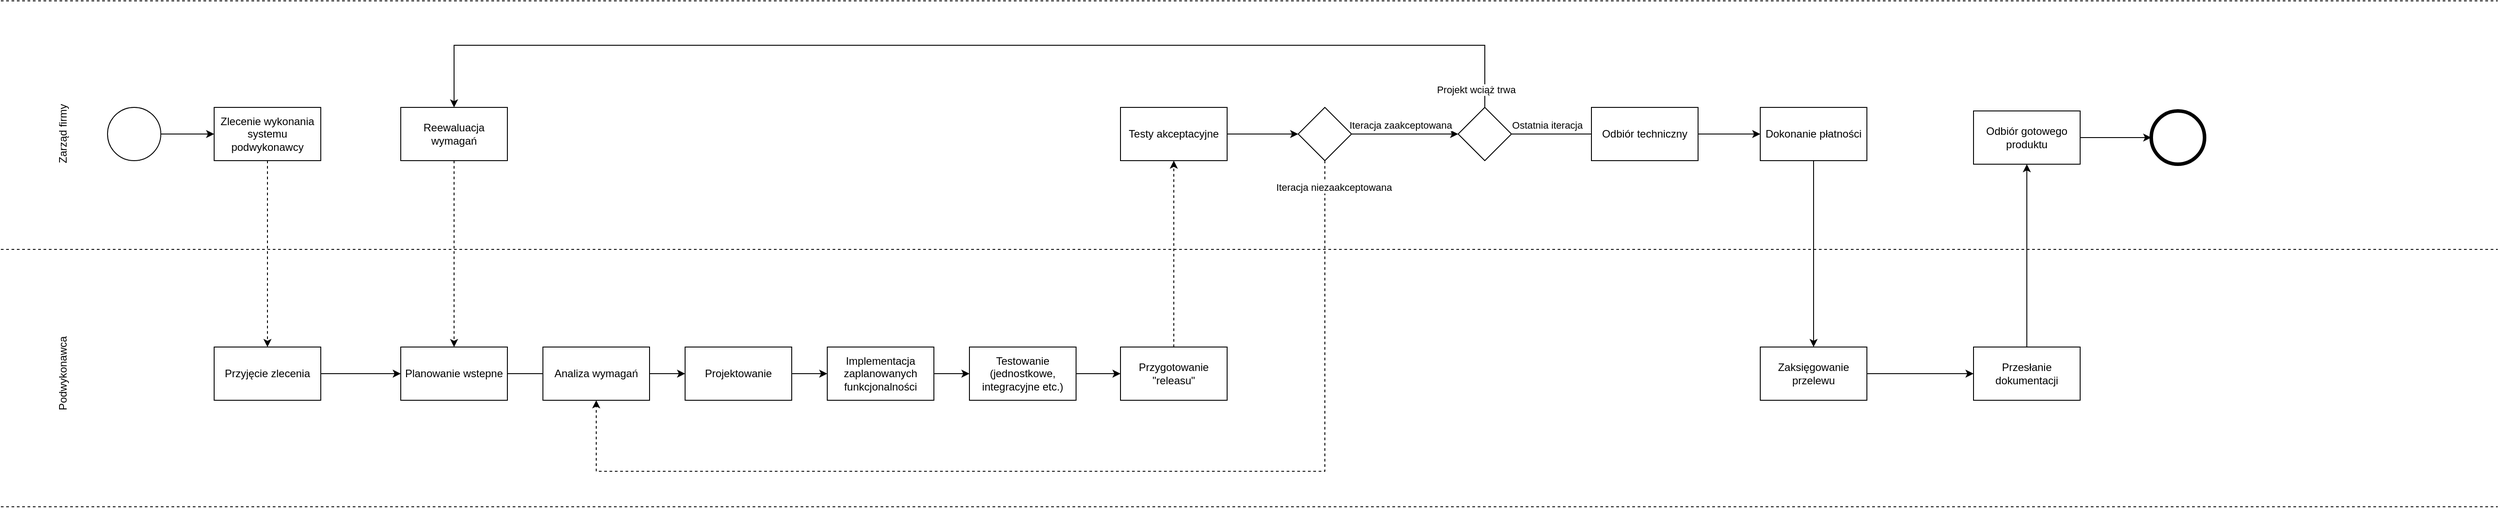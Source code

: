 <mxfile>
    <diagram id="FjbKU2TkHf-FgcIYEONi" name="Page-1">
        <mxGraphModel dx="1468" dy="912" grid="1" gridSize="10" guides="1" tooltips="1" connect="1" arrows="1" fold="1" page="1" pageScale="1" pageWidth="1654" pageHeight="1169" math="0" shadow="0">
            <root>
                <mxCell id="0"/>
                <mxCell id="1" parent="0"/>
                <mxCell id="OOJPEmCvYnQpd_MHclPF-3" value="Zarząd firmy" style="text;html=1;align=center;verticalAlign=middle;resizable=0;points=[];autosize=1;strokeColor=none;fillColor=none;rotation=-90;" vertex="1" parent="1">
                    <mxGeometry x="60" y="570" width="80" height="20" as="geometry"/>
                </mxCell>
                <mxCell id="OOJPEmCvYnQpd_MHclPF-6" style="edgeStyle=none;html=1;entryX=0;entryY=0.5;entryDx=0;entryDy=0;" edge="1" parent="1" source="OOJPEmCvYnQpd_MHclPF-4" target="2">
                    <mxGeometry relative="1" as="geometry"/>
                </mxCell>
                <mxCell id="OOJPEmCvYnQpd_MHclPF-4" value="" style="ellipse;whiteSpace=wrap;html=1;aspect=fixed;strokeWidth=1;" vertex="1" parent="1">
                    <mxGeometry x="150" y="550" width="60" height="60" as="geometry"/>
                </mxCell>
                <mxCell id="2" value="Zlecenie wykonania systemu podwykonawcy" style="rounded=0;whiteSpace=wrap;html=1;" vertex="1" parent="1">
                    <mxGeometry x="270" y="550" width="120" height="60" as="geometry"/>
                </mxCell>
                <mxCell id="OOJPEmCvYnQpd_MHclPF-5" value="" style="endArrow=none;dashed=1;html=1;" edge="1" parent="1">
                    <mxGeometry width="50" height="50" relative="1" as="geometry">
                        <mxPoint x="30" y="430" as="sourcePoint"/>
                        <mxPoint x="2840" y="430" as="targetPoint"/>
                    </mxGeometry>
                </mxCell>
                <mxCell id="t8X6_hmyEkohMRzOjcAu-3" value="Podwykonawca" style="text;html=1;align=center;verticalAlign=middle;resizable=0;points=[];autosize=1;strokeColor=none;fillColor=none;rotation=-90;" vertex="1" parent="1">
                    <mxGeometry x="50" y="840" width="100" height="20" as="geometry"/>
                </mxCell>
                <mxCell id="OOJPEmCvYnQpd_MHclPF-7" value="" style="endArrow=none;dashed=1;html=1;" edge="1" parent="1">
                    <mxGeometry width="50" height="50" relative="1" as="geometry">
                        <mxPoint x="30" y="710" as="sourcePoint"/>
                        <mxPoint x="2840" y="710" as="targetPoint"/>
                    </mxGeometry>
                </mxCell>
                <mxCell id="OOJPEmCvYnQpd_MHclPF-8" value="" style="endArrow=none;dashed=1;html=1;" edge="1" parent="1">
                    <mxGeometry width="50" height="50" relative="1" as="geometry">
                        <mxPoint x="30" y="1000" as="sourcePoint"/>
                        <mxPoint x="2840" y="1000" as="targetPoint"/>
                    </mxGeometry>
                </mxCell>
                <mxCell id="OOJPEmCvYnQpd_MHclPF-11" style="edgeStyle=none;html=1;entryX=0;entryY=0.5;entryDx=0;entryDy=0;" edge="1" parent="1" source="OOJPEmCvYnQpd_MHclPF-9" target="3">
                    <mxGeometry relative="1" as="geometry"/>
                </mxCell>
                <mxCell id="OOJPEmCvYnQpd_MHclPF-9" value="Przyjęcie zlecenia" style="rounded=0;whiteSpace=wrap;html=1;" vertex="1" parent="1">
                    <mxGeometry x="270" y="820" width="120" height="60" as="geometry"/>
                </mxCell>
                <mxCell id="OOJPEmCvYnQpd_MHclPF-12" style="edgeStyle=none;html=1;" edge="1" parent="1" source="3">
                    <mxGeometry relative="1" as="geometry">
                        <mxPoint x="700" y="850" as="targetPoint"/>
                    </mxGeometry>
                </mxCell>
                <mxCell id="3" value="Planowanie wstepne" style="rounded=0;whiteSpace=wrap;html=1;" vertex="1" parent="1">
                    <mxGeometry x="480" y="820" width="120" height="60" as="geometry"/>
                </mxCell>
                <mxCell id="OOJPEmCvYnQpd_MHclPF-10" value="" style="endArrow=classic;html=1;entryX=0.5;entryY=0;entryDx=0;entryDy=0;exitX=0.5;exitY=1;exitDx=0;exitDy=0;dashed=1;" edge="1" parent="1" source="2" target="OOJPEmCvYnQpd_MHclPF-9">
                    <mxGeometry width="50" height="50" relative="1" as="geometry">
                        <mxPoint x="305" y="670" as="sourcePoint"/>
                        <mxPoint x="355" y="620" as="targetPoint"/>
                    </mxGeometry>
                </mxCell>
                <mxCell id="OOJPEmCvYnQpd_MHclPF-16" style="edgeStyle=none;html=1;dashed=1;" edge="1" parent="1" source="OOJPEmCvYnQpd_MHclPF-15" target="OOJPEmCvYnQpd_MHclPF-17">
                    <mxGeometry relative="1" as="geometry">
                        <mxPoint x="1350" y="620" as="targetPoint"/>
                    </mxGeometry>
                </mxCell>
                <mxCell id="OOJPEmCvYnQpd_MHclPF-15" value="Przygotowanie &quot;releasu&quot;" style="rounded=0;whiteSpace=wrap;html=1;" vertex="1" parent="1">
                    <mxGeometry x="1290" y="820" width="120" height="60" as="geometry"/>
                </mxCell>
                <mxCell id="OOJPEmCvYnQpd_MHclPF-18" style="edgeStyle=none;html=1;entryX=0;entryY=0.5;entryDx=0;entryDy=0;" edge="1" parent="1" source="OOJPEmCvYnQpd_MHclPF-17" target="OOJPEmCvYnQpd_MHclPF-19">
                    <mxGeometry relative="1" as="geometry">
                        <mxPoint x="1490" y="580" as="targetPoint"/>
                    </mxGeometry>
                </mxCell>
                <mxCell id="OOJPEmCvYnQpd_MHclPF-17" value="Testy akceptacyjne" style="rounded=0;whiteSpace=wrap;html=1;" vertex="1" parent="1">
                    <mxGeometry x="1290" y="550" width="120" height="60" as="geometry"/>
                </mxCell>
                <mxCell id="t8X6_hmyEkohMRzOjcAu-4" style="edgeStyle=none;html=1;exitX=0.5;exitY=1;exitDx=0;exitDy=0;entryX=0.5;entryY=1;entryDx=0;entryDy=0;rounded=0;dashed=1;" edge="1" parent="1" source="OOJPEmCvYnQpd_MHclPF-19" target="OOJPEmCvYnQpd_MHclPF-40">
                    <mxGeometry relative="1" as="geometry">
                        <mxPoint x="760" y="880" as="targetPoint"/>
                        <Array as="points">
                            <mxPoint x="1520" y="960"/>
                            <mxPoint x="1170" y="960"/>
                            <mxPoint x="760" y="960"/>
                            <mxPoint x="700" y="960"/>
                        </Array>
                    </mxGeometry>
                </mxCell>
                <mxCell id="OOJPEmCvYnQpd_MHclPF-22" style="edgeStyle=none;rounded=0;html=1;entryX=0;entryY=0.5;entryDx=0;entryDy=0;" edge="1" parent="1" source="OOJPEmCvYnQpd_MHclPF-19" target="OOJPEmCvYnQpd_MHclPF-32">
                    <mxGeometry relative="1" as="geometry">
                        <mxPoint x="1680" y="580" as="targetPoint"/>
                    </mxGeometry>
                </mxCell>
                <mxCell id="OOJPEmCvYnQpd_MHclPF-29" value="Iteracja zaakceptowana" style="edgeLabel;html=1;align=center;verticalAlign=middle;resizable=0;points=[];" vertex="1" connectable="0" parent="OOJPEmCvYnQpd_MHclPF-22">
                    <mxGeometry x="-0.328" y="-1" relative="1" as="geometry">
                        <mxPoint x="14" y="-11" as="offset"/>
                    </mxGeometry>
                </mxCell>
                <mxCell id="OOJPEmCvYnQpd_MHclPF-19" value="" style="rhombus;whiteSpace=wrap;html=1;" vertex="1" parent="1">
                    <mxGeometry x="1490" y="550" width="60" height="60" as="geometry"/>
                </mxCell>
                <mxCell id="t8X6_hmyEkohMRzOjcAu-5" value="Iteracja niezaakceptowana" style="edgeLabel;html=1;align=center;verticalAlign=middle;resizable=0;points=[];" connectable="0" vertex="1" parent="1">
                    <mxGeometry x="1530" y="640" as="geometry"/>
                </mxCell>
                <mxCell id="OOJPEmCvYnQpd_MHclPF-24" style="edgeStyle=none;rounded=0;html=1;entryX=0.5;entryY=0;entryDx=0;entryDy=0;dashed=1;" edge="1" parent="1" source="OOJPEmCvYnQpd_MHclPF-23" target="3">
                    <mxGeometry relative="1" as="geometry"/>
                </mxCell>
                <mxCell id="OOJPEmCvYnQpd_MHclPF-23" value="Reewaluacja wymagań" style="rounded=0;whiteSpace=wrap;html=1;" vertex="1" parent="1">
                    <mxGeometry x="480" y="550" width="120" height="60" as="geometry"/>
                </mxCell>
                <mxCell id="OOJPEmCvYnQpd_MHclPF-35" style="edgeStyle=none;rounded=0;html=1;entryX=0;entryY=0.5;entryDx=0;entryDy=0;" edge="1" parent="1" source="OOJPEmCvYnQpd_MHclPF-32" target="OOJPEmCvYnQpd_MHclPF-37">
                    <mxGeometry relative="1" as="geometry">
                        <mxPoint x="1940" y="580" as="targetPoint"/>
                        <Array as="points">
                            <mxPoint x="1870" y="580"/>
                        </Array>
                    </mxGeometry>
                </mxCell>
                <mxCell id="OOJPEmCvYnQpd_MHclPF-36" value="Ostatnia iteracja" style="edgeLabel;html=1;align=center;verticalAlign=middle;resizable=0;points=[];" vertex="1" connectable="0" parent="OOJPEmCvYnQpd_MHclPF-35">
                    <mxGeometry x="-0.348" relative="1" as="geometry">
                        <mxPoint x="-22" y="-10" as="offset"/>
                    </mxGeometry>
                </mxCell>
                <mxCell id="OOJPEmCvYnQpd_MHclPF-38" style="edgeStyle=none;rounded=0;html=1;entryX=0.5;entryY=0;entryDx=0;entryDy=0;" edge="1" parent="1" source="OOJPEmCvYnQpd_MHclPF-32" target="OOJPEmCvYnQpd_MHclPF-23">
                    <mxGeometry relative="1" as="geometry">
                        <Array as="points">
                            <mxPoint x="1700" y="480"/>
                            <mxPoint x="1350" y="480"/>
                            <mxPoint x="540" y="480"/>
                        </Array>
                    </mxGeometry>
                </mxCell>
                <mxCell id="OOJPEmCvYnQpd_MHclPF-39" value="Projekt wciąż trwa" style="edgeLabel;html=1;align=center;verticalAlign=middle;resizable=0;points=[];" vertex="1" connectable="0" parent="OOJPEmCvYnQpd_MHclPF-38">
                    <mxGeometry x="-0.684" y="-2" relative="1" as="geometry">
                        <mxPoint x="125" y="52" as="offset"/>
                    </mxGeometry>
                </mxCell>
                <mxCell id="OOJPEmCvYnQpd_MHclPF-32" value="" style="rhombus;whiteSpace=wrap;html=1;" vertex="1" parent="1">
                    <mxGeometry x="1670" y="550" width="60" height="60" as="geometry"/>
                </mxCell>
                <mxCell id="7" style="edgeStyle=none;html=1;exitX=1;exitY=0.5;exitDx=0;exitDy=0;entryX=0;entryY=0.5;entryDx=0;entryDy=0;" edge="1" parent="1" source="OOJPEmCvYnQpd_MHclPF-37" target="4">
                    <mxGeometry relative="1" as="geometry"/>
                </mxCell>
                <mxCell id="OOJPEmCvYnQpd_MHclPF-37" value="Odbiór techniczny" style="rounded=0;whiteSpace=wrap;html=1;" vertex="1" parent="1">
                    <mxGeometry x="1820" y="550" width="120" height="60" as="geometry"/>
                </mxCell>
                <mxCell id="6" style="edgeStyle=none;html=1;" edge="1" parent="1" source="4" target="5">
                    <mxGeometry relative="1" as="geometry"/>
                </mxCell>
                <mxCell id="4" value="Dokonanie płatności" style="rounded=0;whiteSpace=wrap;html=1;" vertex="1" parent="1">
                    <mxGeometry x="2010" y="550" width="120" height="60" as="geometry"/>
                </mxCell>
                <mxCell id="9" style="edgeStyle=none;html=1;exitX=1;exitY=0.5;exitDx=0;exitDy=0;" edge="1" parent="1" source="5" target="8">
                    <mxGeometry relative="1" as="geometry"/>
                </mxCell>
                <mxCell id="5" value="Zaksięgowanie przelewu" style="rounded=0;whiteSpace=wrap;html=1;" vertex="1" parent="1">
                    <mxGeometry x="2010" y="820" width="120" height="60" as="geometry"/>
                </mxCell>
                <mxCell id="11" style="edgeStyle=none;html=1;entryX=0.5;entryY=1;entryDx=0;entryDy=0;" edge="1" parent="1" source="8" target="10">
                    <mxGeometry relative="1" as="geometry"/>
                </mxCell>
                <mxCell id="8" value="Przesłanie dokumentacji" style="rounded=0;whiteSpace=wrap;html=1;" vertex="1" parent="1">
                    <mxGeometry x="2250" y="820" width="120" height="60" as="geometry"/>
                </mxCell>
                <mxCell id="OOJPEmCvYnQpd_MHclPF-44" style="edgeStyle=none;rounded=0;html=1;entryX=0;entryY=0.5;entryDx=0;entryDy=0;" edge="1" parent="1" source="OOJPEmCvYnQpd_MHclPF-40" target="OOJPEmCvYnQpd_MHclPF-41">
                    <mxGeometry relative="1" as="geometry"/>
                </mxCell>
                <mxCell id="OOJPEmCvYnQpd_MHclPF-40" value="Analiza wymagań" style="whiteSpace=wrap;html=1;" vertex="1" parent="1">
                    <mxGeometry x="640" y="820" width="120" height="60" as="geometry"/>
                </mxCell>
                <mxCell id="OOJPEmCvYnQpd_MHclPF-45" style="edgeStyle=none;rounded=0;html=1;entryX=0;entryY=0.5;entryDx=0;entryDy=0;" edge="1" parent="1" source="OOJPEmCvYnQpd_MHclPF-41" target="OOJPEmCvYnQpd_MHclPF-42">
                    <mxGeometry relative="1" as="geometry"/>
                </mxCell>
                <mxCell id="OOJPEmCvYnQpd_MHclPF-41" value="Projektowanie" style="whiteSpace=wrap;html=1;" vertex="1" parent="1">
                    <mxGeometry x="800" y="820" width="120" height="60" as="geometry"/>
                </mxCell>
                <mxCell id="13" style="edgeStyle=none;html=1;exitX=1;exitY=0.5;exitDx=0;exitDy=0;entryX=0;entryY=0.5;entryDx=0;entryDy=0;" edge="1" parent="1" source="10" target="12">
                    <mxGeometry relative="1" as="geometry"/>
                </mxCell>
                <mxCell id="10" value="Odbiór gotowego produktu" style="rounded=0;whiteSpace=wrap;html=1;" vertex="1" parent="1">
                    <mxGeometry x="2250" y="554" width="120" height="60" as="geometry"/>
                </mxCell>
                <mxCell id="12" value="" style="ellipse;whiteSpace=wrap;html=1;aspect=fixed;strokeWidth=4;" vertex="1" parent="1">
                    <mxGeometry x="2450" y="554" width="60" height="60" as="geometry"/>
                </mxCell>
                <mxCell id="OOJPEmCvYnQpd_MHclPF-46" style="edgeStyle=none;rounded=0;html=1;entryX=0;entryY=0.5;entryDx=0;entryDy=0;" edge="1" parent="1" source="OOJPEmCvYnQpd_MHclPF-42" target="OOJPEmCvYnQpd_MHclPF-43">
                    <mxGeometry relative="1" as="geometry"/>
                </mxCell>
                <mxCell id="OOJPEmCvYnQpd_MHclPF-42" value="Implementacja zaplanowanych funkcjonalności" style="whiteSpace=wrap;html=1;" vertex="1" parent="1">
                    <mxGeometry x="960" y="820" width="120" height="60" as="geometry"/>
                </mxCell>
                <mxCell id="14" style="edgeStyle=none;html=1;exitX=1;exitY=0.5;exitDx=0;exitDy=0;entryX=0;entryY=0.5;entryDx=0;entryDy=0;" edge="1" parent="1" source="OOJPEmCvYnQpd_MHclPF-43" target="OOJPEmCvYnQpd_MHclPF-15">
                    <mxGeometry relative="1" as="geometry"/>
                </mxCell>
                <mxCell id="OOJPEmCvYnQpd_MHclPF-43" value="Testowanie (jednostkowe, integracyjne etc.)" style="whiteSpace=wrap;html=1;" vertex="1" parent="1">
                    <mxGeometry x="1120" y="820" width="120" height="60" as="geometry"/>
                </mxCell>
            </root>
        </mxGraphModel>
    </diagram>
</mxfile>